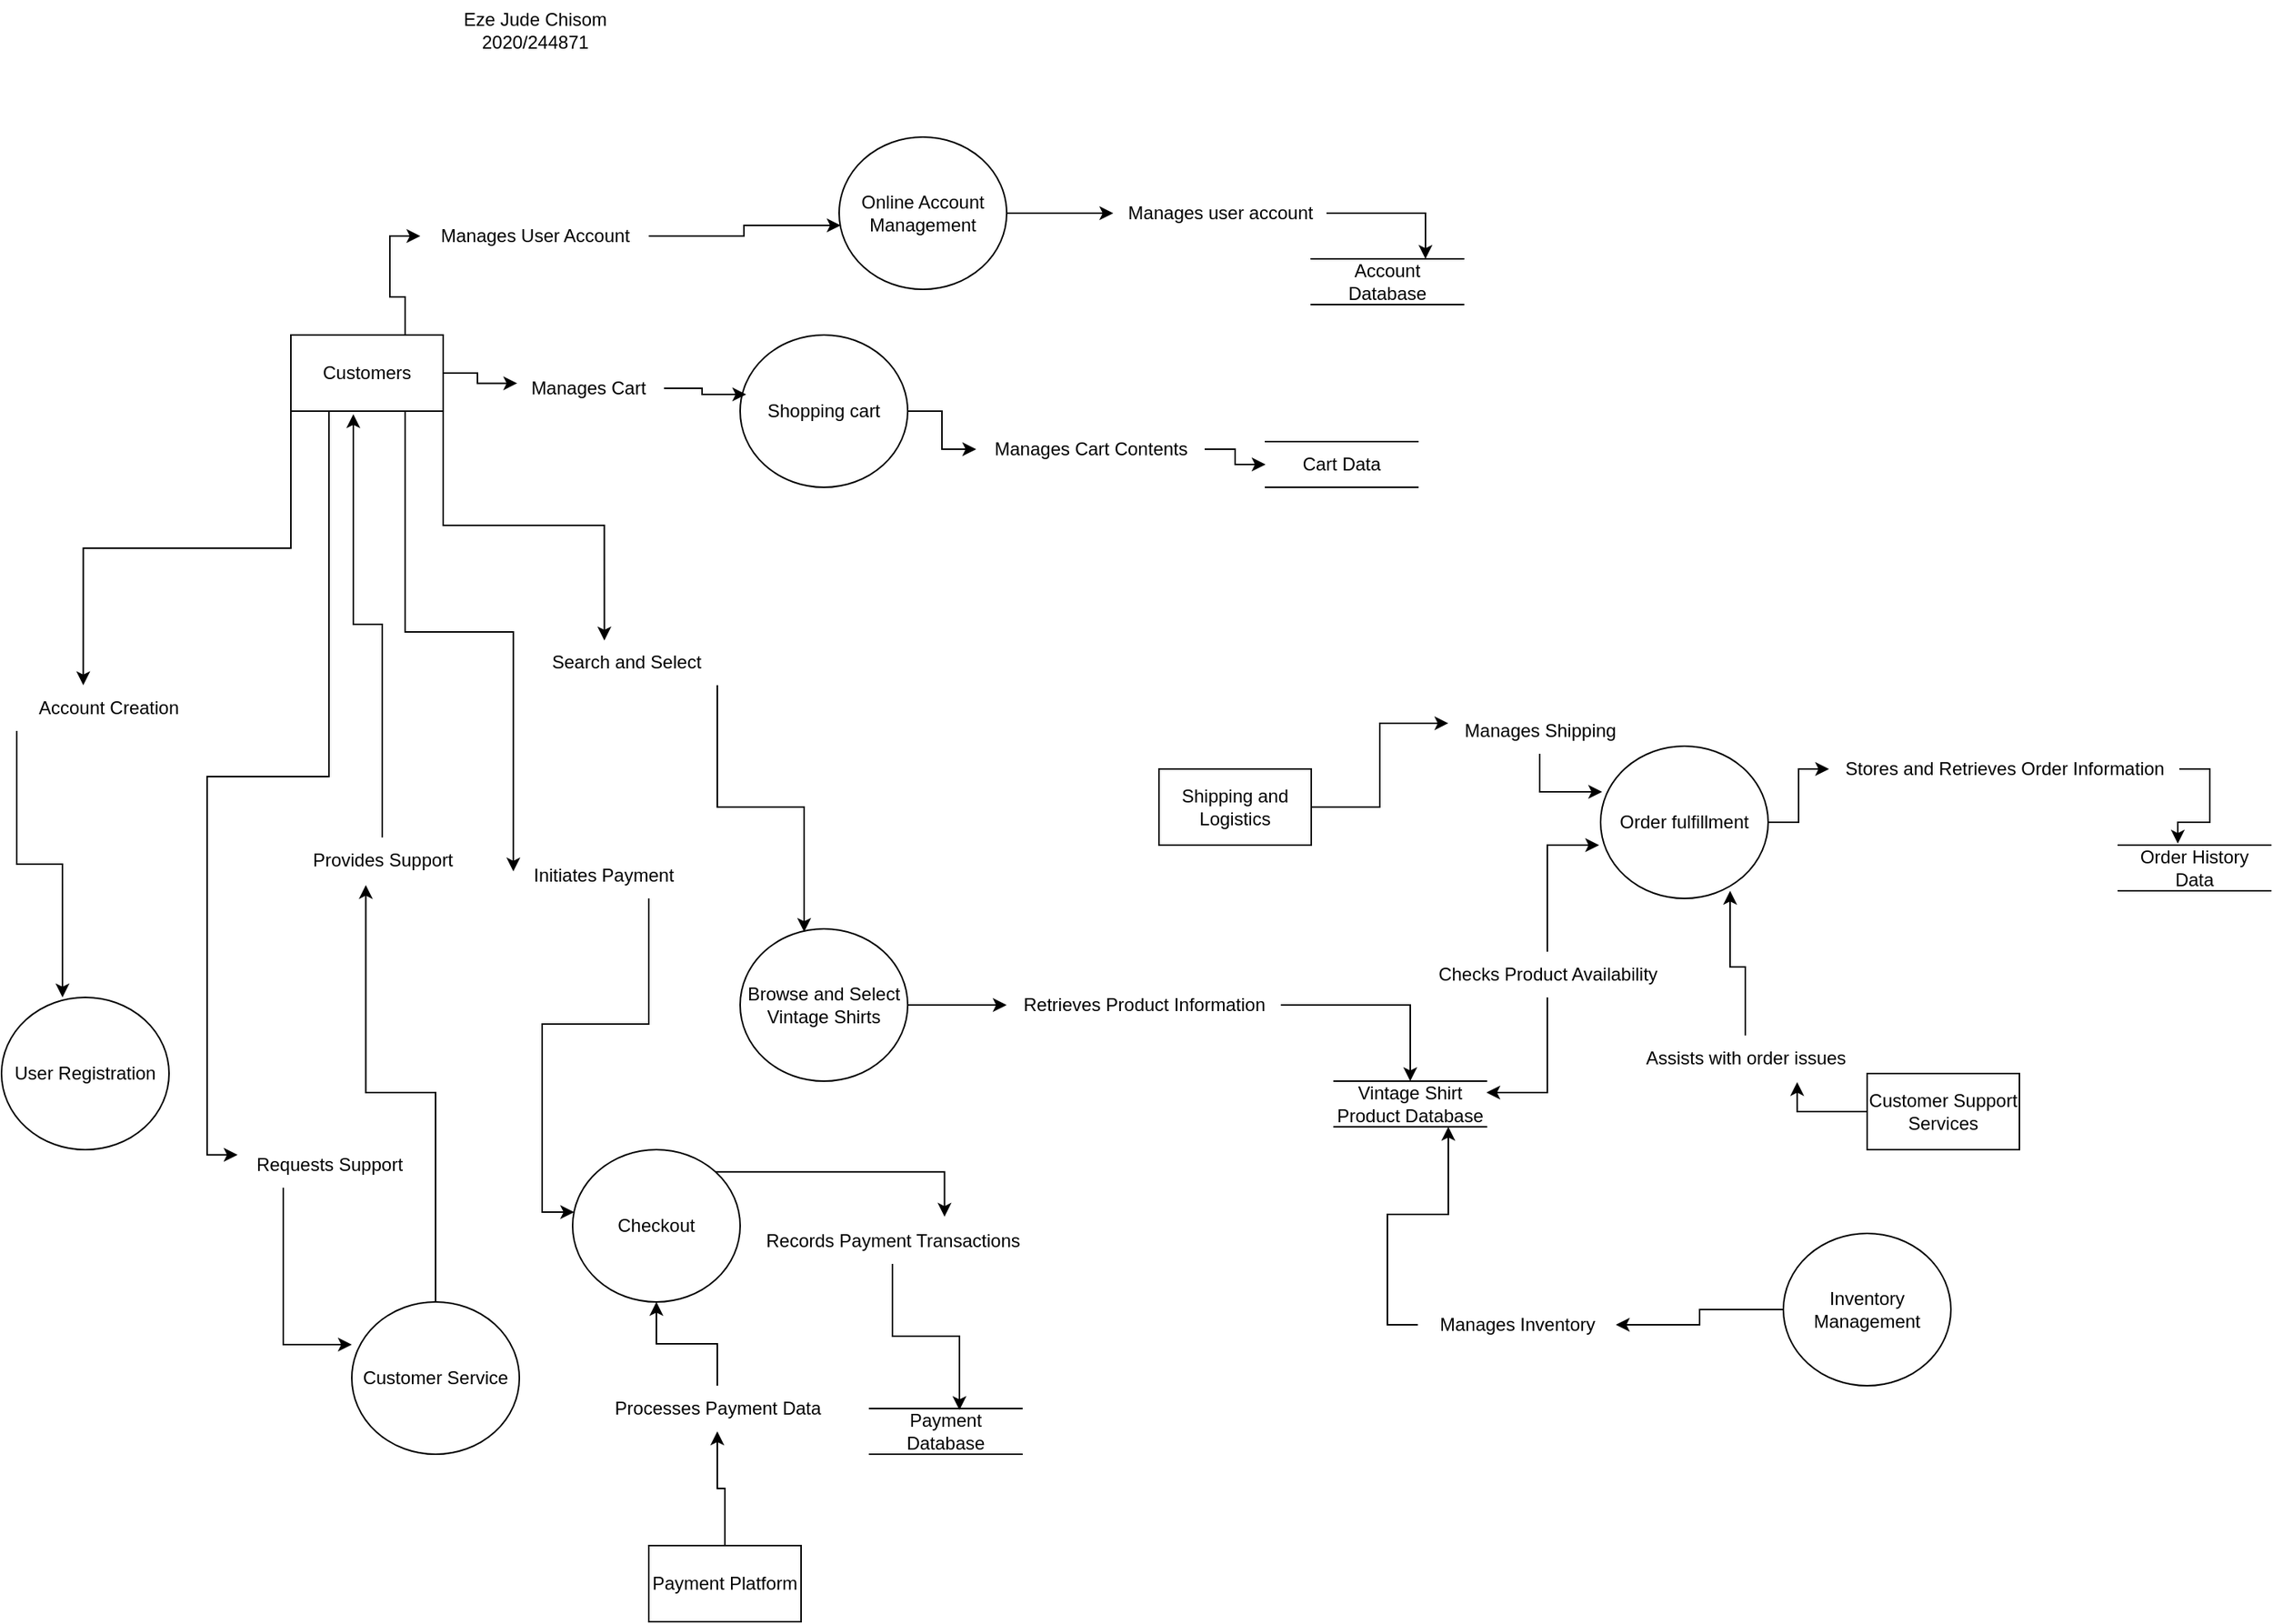<mxfile version="22.0.4" type="github">
  <diagram name="Page-1" id="DFopCFdIPEEqWfNpjsTn">
    <mxGraphModel dx="1942" dy="1562" grid="1" gridSize="10" guides="1" tooltips="1" connect="1" arrows="1" fold="1" page="1" pageScale="1" pageWidth="850" pageHeight="1100" math="0" shadow="0">
      <root>
        <mxCell id="0" />
        <mxCell id="1" parent="0" />
        <mxCell id="BYB5my-5IRVZ9kW4JfYy-2" value="Customers" style="html=1;dashed=0;whiteSpace=wrap;" vertex="1" parent="1">
          <mxGeometry x="30" y="-170" width="100" height="50" as="geometry" />
        </mxCell>
        <mxCell id="BYB5my-5IRVZ9kW4JfYy-3" value="Shipping and Logistics" style="html=1;dashed=0;whiteSpace=wrap;" vertex="1" parent="1">
          <mxGeometry x="600" y="115" width="100" height="50" as="geometry" />
        </mxCell>
        <mxCell id="BYB5my-5IRVZ9kW4JfYy-4" value="Customer Support Services" style="html=1;dashed=0;whiteSpace=wrap;" vertex="1" parent="1">
          <mxGeometry x="1065" y="315" width="100" height="50" as="geometry" />
        </mxCell>
        <mxCell id="BYB5my-5IRVZ9kW4JfYy-61" style="edgeStyle=orthogonalEdgeStyle;rounded=0;orthogonalLoop=1;jettySize=auto;html=1;exitX=0.5;exitY=0;exitDx=0;exitDy=0;entryX=0.5;entryY=1;entryDx=0;entryDy=0;" edge="1" parent="1" source="BYB5my-5IRVZ9kW4JfYy-60" target="BYB5my-5IRVZ9kW4JfYy-7">
          <mxGeometry relative="1" as="geometry" />
        </mxCell>
        <mxCell id="BYB5my-5IRVZ9kW4JfYy-5" value="Payment Platform" style="html=1;dashed=0;whiteSpace=wrap;" vertex="1" parent="1">
          <mxGeometry x="265" y="625" width="100" height="50" as="geometry" />
        </mxCell>
        <mxCell id="BYB5my-5IRVZ9kW4JfYy-7" value="Checkout" style="shape=ellipse;html=1;dashed=0;whiteSpace=wrap;perimeter=ellipsePerimeter;" vertex="1" parent="1">
          <mxGeometry x="215" y="365" width="110" height="100" as="geometry" />
        </mxCell>
        <mxCell id="BYB5my-5IRVZ9kW4JfYy-8" value="User Registration" style="shape=ellipse;html=1;dashed=0;whiteSpace=wrap;perimeter=ellipsePerimeter;" vertex="1" parent="1">
          <mxGeometry x="-160" y="265" width="110" height="100" as="geometry" />
        </mxCell>
        <mxCell id="BYB5my-5IRVZ9kW4JfYy-74" style="edgeStyle=orthogonalEdgeStyle;rounded=0;orthogonalLoop=1;jettySize=auto;html=1;exitX=1;exitY=0.5;exitDx=0;exitDy=0;" edge="1" parent="1" source="BYB5my-5IRVZ9kW4JfYy-75" target="BYB5my-5IRVZ9kW4JfYy-20">
          <mxGeometry relative="1" as="geometry" />
        </mxCell>
        <mxCell id="BYB5my-5IRVZ9kW4JfYy-9" value="Browse and Select Vintage Shirts" style="shape=ellipse;html=1;dashed=0;whiteSpace=wrap;perimeter=ellipsePerimeter;" vertex="1" parent="1">
          <mxGeometry x="325" y="220" width="110" height="100" as="geometry" />
        </mxCell>
        <mxCell id="BYB5my-5IRVZ9kW4JfYy-99" style="edgeStyle=orthogonalEdgeStyle;rounded=0;orthogonalLoop=1;jettySize=auto;html=1;exitX=1;exitY=0.5;exitDx=0;exitDy=0;entryX=0.75;entryY=0;entryDx=0;entryDy=0;" edge="1" parent="1" source="BYB5my-5IRVZ9kW4JfYy-100" target="BYB5my-5IRVZ9kW4JfYy-16">
          <mxGeometry relative="1" as="geometry" />
        </mxCell>
        <mxCell id="BYB5my-5IRVZ9kW4JfYy-103" style="edgeStyle=orthogonalEdgeStyle;rounded=0;orthogonalLoop=1;jettySize=auto;html=1;exitX=1;exitY=0.5;exitDx=0;exitDy=0;" edge="1" parent="1" source="BYB5my-5IRVZ9kW4JfYy-10" target="BYB5my-5IRVZ9kW4JfYy-100">
          <mxGeometry relative="1" as="geometry" />
        </mxCell>
        <mxCell id="BYB5my-5IRVZ9kW4JfYy-10" value="Online Account Management" style="shape=ellipse;html=1;dashed=0;whiteSpace=wrap;perimeter=ellipsePerimeter;" vertex="1" parent="1">
          <mxGeometry x="390" y="-300" width="110" height="100" as="geometry" />
        </mxCell>
        <mxCell id="BYB5my-5IRVZ9kW4JfYy-12" value="Customer Service" style="shape=ellipse;html=1;dashed=0;whiteSpace=wrap;perimeter=ellipsePerimeter;" vertex="1" parent="1">
          <mxGeometry x="70" y="465" width="110" height="100" as="geometry" />
        </mxCell>
        <mxCell id="BYB5my-5IRVZ9kW4JfYy-94" style="edgeStyle=orthogonalEdgeStyle;rounded=0;orthogonalLoop=1;jettySize=auto;html=1;exitX=1;exitY=0.5;exitDx=0;exitDy=0;" edge="1" parent="1" source="BYB5my-5IRVZ9kW4JfYy-14" target="BYB5my-5IRVZ9kW4JfYy-92">
          <mxGeometry relative="1" as="geometry" />
        </mxCell>
        <mxCell id="BYB5my-5IRVZ9kW4JfYy-14" value="Order fulfillment" style="shape=ellipse;html=1;dashed=0;whiteSpace=wrap;perimeter=ellipsePerimeter;" vertex="1" parent="1">
          <mxGeometry x="890" y="100" width="110" height="100" as="geometry" />
        </mxCell>
        <mxCell id="BYB5my-5IRVZ9kW4JfYy-16" value="Account Database" style="html=1;dashed=0;whiteSpace=wrap;shape=partialRectangle;right=0;left=0;" vertex="1" parent="1">
          <mxGeometry x="700" y="-220" width="100" height="30" as="geometry" />
        </mxCell>
        <mxCell id="BYB5my-5IRVZ9kW4JfYy-17" value="Payment Database" style="html=1;dashed=0;whiteSpace=wrap;shape=partialRectangle;right=0;left=0;" vertex="1" parent="1">
          <mxGeometry x="410" y="535" width="100" height="30" as="geometry" />
        </mxCell>
        <mxCell id="BYB5my-5IRVZ9kW4JfYy-18" value="Order History Data" style="html=1;dashed=0;whiteSpace=wrap;shape=partialRectangle;right=0;left=0;" vertex="1" parent="1">
          <mxGeometry x="1230" y="165" width="100" height="30" as="geometry" />
        </mxCell>
        <mxCell id="BYB5my-5IRVZ9kW4JfYy-20" value="Vintage Shirt Product Database" style="html=1;dashed=0;whiteSpace=wrap;shape=partialRectangle;right=0;left=0;" vertex="1" parent="1">
          <mxGeometry x="715" y="320" width="100" height="30" as="geometry" />
        </mxCell>
        <mxCell id="BYB5my-5IRVZ9kW4JfYy-24" style="edgeStyle=orthogonalEdgeStyle;rounded=0;orthogonalLoop=1;jettySize=auto;html=1;exitX=0;exitY=1;exitDx=0;exitDy=0;entryX=0.364;entryY=0;entryDx=0;entryDy=0;entryPerimeter=0;" edge="1" parent="1" source="BYB5my-5IRVZ9kW4JfYy-42" target="BYB5my-5IRVZ9kW4JfYy-8">
          <mxGeometry relative="1" as="geometry" />
        </mxCell>
        <mxCell id="BYB5my-5IRVZ9kW4JfYy-25" style="edgeStyle=orthogonalEdgeStyle;rounded=0;orthogonalLoop=1;jettySize=auto;html=1;exitX=0.25;exitY=1;exitDx=0;exitDy=0;entryX=0;entryY=0.28;entryDx=0;entryDy=0;entryPerimeter=0;" edge="1" parent="1" source="BYB5my-5IRVZ9kW4JfYy-56" target="BYB5my-5IRVZ9kW4JfYy-12">
          <mxGeometry relative="1" as="geometry" />
        </mxCell>
        <mxCell id="BYB5my-5IRVZ9kW4JfYy-95" style="edgeStyle=orthogonalEdgeStyle;rounded=0;orthogonalLoop=1;jettySize=auto;html=1;exitX=0;exitY=0.5;exitDx=0;exitDy=0;entryX=0.75;entryY=1;entryDx=0;entryDy=0;" edge="1" parent="1" source="BYB5my-5IRVZ9kW4JfYy-96" target="BYB5my-5IRVZ9kW4JfYy-20">
          <mxGeometry relative="1" as="geometry" />
        </mxCell>
        <mxCell id="BYB5my-5IRVZ9kW4JfYy-98" style="edgeStyle=orthogonalEdgeStyle;rounded=0;orthogonalLoop=1;jettySize=auto;html=1;exitX=0;exitY=0.5;exitDx=0;exitDy=0;" edge="1" parent="1" source="BYB5my-5IRVZ9kW4JfYy-33" target="BYB5my-5IRVZ9kW4JfYy-96">
          <mxGeometry relative="1" as="geometry" />
        </mxCell>
        <mxCell id="BYB5my-5IRVZ9kW4JfYy-33" value="Inventory Management" style="shape=ellipse;html=1;dashed=0;whiteSpace=wrap;perimeter=ellipsePerimeter;" vertex="1" parent="1">
          <mxGeometry x="1010" y="420" width="110" height="100" as="geometry" />
        </mxCell>
        <mxCell id="BYB5my-5IRVZ9kW4JfYy-39" style="edgeStyle=orthogonalEdgeStyle;rounded=0;orthogonalLoop=1;jettySize=auto;html=1;exitX=1;exitY=1;exitDx=0;exitDy=0;entryX=0.382;entryY=0.02;entryDx=0;entryDy=0;entryPerimeter=0;" edge="1" parent="1" source="BYB5my-5IRVZ9kW4JfYy-44" target="BYB5my-5IRVZ9kW4JfYy-9">
          <mxGeometry relative="1" as="geometry" />
        </mxCell>
        <mxCell id="BYB5my-5IRVZ9kW4JfYy-40" style="edgeStyle=orthogonalEdgeStyle;rounded=0;orthogonalLoop=1;jettySize=auto;html=1;exitX=0.75;exitY=1;exitDx=0;exitDy=0;entryX=0.009;entryY=0.41;entryDx=0;entryDy=0;entryPerimeter=0;" edge="1" parent="1" source="BYB5my-5IRVZ9kW4JfYy-51" target="BYB5my-5IRVZ9kW4JfYy-7">
          <mxGeometry relative="1" as="geometry" />
        </mxCell>
        <mxCell id="BYB5my-5IRVZ9kW4JfYy-105" style="edgeStyle=orthogonalEdgeStyle;rounded=0;orthogonalLoop=1;jettySize=auto;html=1;exitX=1;exitY=0.5;exitDx=0;exitDy=0;" edge="1" parent="1" source="BYB5my-5IRVZ9kW4JfYy-106" target="BYB5my-5IRVZ9kW4JfYy-104">
          <mxGeometry relative="1" as="geometry" />
        </mxCell>
        <mxCell id="BYB5my-5IRVZ9kW4JfYy-41" value="Shopping cart" style="shape=ellipse;html=1;dashed=0;whiteSpace=wrap;perimeter=ellipsePerimeter;" vertex="1" parent="1">
          <mxGeometry x="325" y="-170" width="110" height="100" as="geometry" />
        </mxCell>
        <mxCell id="BYB5my-5IRVZ9kW4JfYy-43" value="" style="edgeStyle=orthogonalEdgeStyle;rounded=0;orthogonalLoop=1;jettySize=auto;html=1;exitX=0;exitY=1;exitDx=0;exitDy=0;entryX=0.364;entryY=0;entryDx=0;entryDy=0;entryPerimeter=0;" edge="1" parent="1" source="BYB5my-5IRVZ9kW4JfYy-2" target="BYB5my-5IRVZ9kW4JfYy-42">
          <mxGeometry relative="1" as="geometry">
            <mxPoint x="30" y="-120" as="sourcePoint" />
            <mxPoint x="-40" y="265" as="targetPoint" />
          </mxGeometry>
        </mxCell>
        <mxCell id="BYB5my-5IRVZ9kW4JfYy-42" value="Account Creation" style="text;html=1;align=center;verticalAlign=middle;resizable=0;points=[];autosize=1;strokeColor=none;fillColor=none;" vertex="1" parent="1">
          <mxGeometry x="-150" y="60" width="120" height="30" as="geometry" />
        </mxCell>
        <mxCell id="BYB5my-5IRVZ9kW4JfYy-45" value="" style="edgeStyle=orthogonalEdgeStyle;rounded=0;orthogonalLoop=1;jettySize=auto;html=1;exitX=1;exitY=1;exitDx=0;exitDy=0;entryX=0.382;entryY=0.02;entryDx=0;entryDy=0;entryPerimeter=0;" edge="1" parent="1" source="BYB5my-5IRVZ9kW4JfYy-2" target="BYB5my-5IRVZ9kW4JfYy-44">
          <mxGeometry relative="1" as="geometry">
            <mxPoint x="130" y="-120" as="sourcePoint" />
            <mxPoint x="212" y="232" as="targetPoint" />
          </mxGeometry>
        </mxCell>
        <mxCell id="BYB5my-5IRVZ9kW4JfYy-44" value="Search and Select" style="text;html=1;align=center;verticalAlign=middle;resizable=0;points=[];autosize=1;strokeColor=none;fillColor=none;" vertex="1" parent="1">
          <mxGeometry x="190" y="30" width="120" height="30" as="geometry" />
        </mxCell>
        <mxCell id="BYB5my-5IRVZ9kW4JfYy-48" style="edgeStyle=orthogonalEdgeStyle;rounded=0;orthogonalLoop=1;jettySize=auto;html=1;exitX=1;exitY=0.5;exitDx=0;exitDy=0;entryX=0.036;entryY=0.39;entryDx=0;entryDy=0;entryPerimeter=0;" edge="1" parent="1" source="BYB5my-5IRVZ9kW4JfYy-49" target="BYB5my-5IRVZ9kW4JfYy-41">
          <mxGeometry relative="1" as="geometry" />
        </mxCell>
        <mxCell id="BYB5my-5IRVZ9kW4JfYy-50" value="" style="edgeStyle=orthogonalEdgeStyle;rounded=0;orthogonalLoop=1;jettySize=auto;html=1;exitX=1;exitY=0.5;exitDx=0;exitDy=0;entryX=0.036;entryY=0.39;entryDx=0;entryDy=0;entryPerimeter=0;" edge="1" parent="1" source="BYB5my-5IRVZ9kW4JfYy-2" target="BYB5my-5IRVZ9kW4JfYy-49">
          <mxGeometry relative="1" as="geometry">
            <mxPoint x="130" y="-145" as="sourcePoint" />
            <mxPoint x="294" y="-131" as="targetPoint" />
          </mxGeometry>
        </mxCell>
        <mxCell id="BYB5my-5IRVZ9kW4JfYy-49" value="Manages Cart&lt;br&gt;" style="text;html=1;align=center;verticalAlign=middle;resizable=0;points=[];autosize=1;strokeColor=none;fillColor=none;" vertex="1" parent="1">
          <mxGeometry x="175" y="-150" width="100" height="30" as="geometry" />
        </mxCell>
        <mxCell id="BYB5my-5IRVZ9kW4JfYy-52" value="" style="edgeStyle=orthogonalEdgeStyle;rounded=0;orthogonalLoop=1;jettySize=auto;html=1;exitX=0.75;exitY=1;exitDx=0;exitDy=0;entryX=0.009;entryY=0.41;entryDx=0;entryDy=0;entryPerimeter=0;" edge="1" parent="1" source="BYB5my-5IRVZ9kW4JfYy-2" target="BYB5my-5IRVZ9kW4JfYy-51">
          <mxGeometry relative="1" as="geometry">
            <mxPoint x="105" y="-120" as="sourcePoint" />
            <mxPoint x="216" y="406" as="targetPoint" />
          </mxGeometry>
        </mxCell>
        <mxCell id="BYB5my-5IRVZ9kW4JfYy-51" value="Initiates Payment" style="text;html=1;align=center;verticalAlign=middle;resizable=0;points=[];autosize=1;strokeColor=none;fillColor=none;" vertex="1" parent="1">
          <mxGeometry x="175" y="170" width="120" height="30" as="geometry" />
        </mxCell>
        <mxCell id="BYB5my-5IRVZ9kW4JfYy-54" value="" style="edgeStyle=orthogonalEdgeStyle;rounded=0;orthogonalLoop=1;jettySize=auto;html=1;exitX=0.75;exitY=0;exitDx=0;exitDy=0;entryX=0;entryY=0.5;entryDx=0;entryDy=0;" edge="1" parent="1" source="BYB5my-5IRVZ9kW4JfYy-2" target="BYB5my-5IRVZ9kW4JfYy-53">
          <mxGeometry relative="1" as="geometry">
            <mxPoint x="105" y="-170" as="sourcePoint" />
            <mxPoint x="325" y="-250" as="targetPoint" />
          </mxGeometry>
        </mxCell>
        <mxCell id="BYB5my-5IRVZ9kW4JfYy-53" value="Manages User Account" style="text;html=1;align=center;verticalAlign=middle;resizable=0;points=[];autosize=1;strokeColor=none;fillColor=none;" vertex="1" parent="1">
          <mxGeometry x="115" y="-250" width="150" height="30" as="geometry" />
        </mxCell>
        <mxCell id="BYB5my-5IRVZ9kW4JfYy-55" style="edgeStyle=orthogonalEdgeStyle;rounded=0;orthogonalLoop=1;jettySize=auto;html=1;entryX=0.009;entryY=0.58;entryDx=0;entryDy=0;entryPerimeter=0;" edge="1" parent="1" source="BYB5my-5IRVZ9kW4JfYy-53" target="BYB5my-5IRVZ9kW4JfYy-10">
          <mxGeometry relative="1" as="geometry" />
        </mxCell>
        <mxCell id="BYB5my-5IRVZ9kW4JfYy-57" value="" style="edgeStyle=orthogonalEdgeStyle;rounded=0;orthogonalLoop=1;jettySize=auto;html=1;exitX=0.25;exitY=1;exitDx=0;exitDy=0;entryX=0;entryY=0.28;entryDx=0;entryDy=0;entryPerimeter=0;" edge="1" parent="1" source="BYB5my-5IRVZ9kW4JfYy-2" target="BYB5my-5IRVZ9kW4JfYy-56">
          <mxGeometry relative="1" as="geometry">
            <mxPoint x="55" y="-120" as="sourcePoint" />
            <mxPoint x="100" y="448" as="targetPoint" />
          </mxGeometry>
        </mxCell>
        <mxCell id="BYB5my-5IRVZ9kW4JfYy-56" value="Requests Support" style="text;html=1;align=center;verticalAlign=middle;resizable=0;points=[];autosize=1;strokeColor=none;fillColor=none;" vertex="1" parent="1">
          <mxGeometry x="-5" y="360" width="120" height="30" as="geometry" />
        </mxCell>
        <mxCell id="BYB5my-5IRVZ9kW4JfYy-62" value="" style="edgeStyle=orthogonalEdgeStyle;rounded=0;orthogonalLoop=1;jettySize=auto;html=1;exitX=0.5;exitY=0;exitDx=0;exitDy=0;entryX=0.5;entryY=1;entryDx=0;entryDy=0;" edge="1" parent="1" source="BYB5my-5IRVZ9kW4JfYy-5" target="BYB5my-5IRVZ9kW4JfYy-60">
          <mxGeometry relative="1" as="geometry">
            <mxPoint x="315" y="625" as="sourcePoint" />
            <mxPoint x="270" y="465" as="targetPoint" />
          </mxGeometry>
        </mxCell>
        <mxCell id="BYB5my-5IRVZ9kW4JfYy-60" value="Processes Payment Data" style="text;html=1;align=center;verticalAlign=middle;resizable=0;points=[];autosize=1;strokeColor=none;fillColor=none;" vertex="1" parent="1">
          <mxGeometry x="230" y="520" width="160" height="30" as="geometry" />
        </mxCell>
        <mxCell id="BYB5my-5IRVZ9kW4JfYy-64" style="edgeStyle=orthogonalEdgeStyle;rounded=0;orthogonalLoop=1;jettySize=auto;html=1;exitX=0.5;exitY=0;exitDx=0;exitDy=0;entryX=0.41;entryY=1.04;entryDx=0;entryDy=0;entryPerimeter=0;" edge="1" parent="1" source="BYB5my-5IRVZ9kW4JfYy-65" target="BYB5my-5IRVZ9kW4JfYy-2">
          <mxGeometry relative="1" as="geometry" />
        </mxCell>
        <mxCell id="BYB5my-5IRVZ9kW4JfYy-66" value="" style="edgeStyle=orthogonalEdgeStyle;rounded=0;orthogonalLoop=1;jettySize=auto;html=1;exitX=0.5;exitY=0;exitDx=0;exitDy=0;entryX=0.41;entryY=1.04;entryDx=0;entryDy=0;entryPerimeter=0;" edge="1" parent="1" source="BYB5my-5IRVZ9kW4JfYy-12" target="BYB5my-5IRVZ9kW4JfYy-65">
          <mxGeometry relative="1" as="geometry">
            <mxPoint x="125" y="465" as="sourcePoint" />
            <mxPoint x="71" y="-118" as="targetPoint" />
          </mxGeometry>
        </mxCell>
        <mxCell id="BYB5my-5IRVZ9kW4JfYy-65" value="Provides Support" style="text;html=1;align=center;verticalAlign=middle;resizable=0;points=[];autosize=1;strokeColor=none;fillColor=none;" vertex="1" parent="1">
          <mxGeometry x="30" y="160" width="120" height="30" as="geometry" />
        </mxCell>
        <mxCell id="BYB5my-5IRVZ9kW4JfYy-68" value="Manages Shipping" style="text;html=1;align=center;verticalAlign=middle;resizable=0;points=[];autosize=1;strokeColor=none;fillColor=none;" vertex="1" parent="1">
          <mxGeometry x="790" y="75" width="120" height="30" as="geometry" />
        </mxCell>
        <mxCell id="BYB5my-5IRVZ9kW4JfYy-72" value="" style="edgeStyle=orthogonalEdgeStyle;rounded=0;orthogonalLoop=1;jettySize=auto;html=1;exitX=0;exitY=0.5;exitDx=0;exitDy=0;entryX=0.727;entryY=1.02;entryDx=0;entryDy=0;entryPerimeter=0;" edge="1" parent="1" source="BYB5my-5IRVZ9kW4JfYy-4" target="BYB5my-5IRVZ9kW4JfYy-71">
          <mxGeometry relative="1" as="geometry">
            <mxPoint x="1065" y="280" as="sourcePoint" />
            <mxPoint x="960" y="237" as="targetPoint" />
          </mxGeometry>
        </mxCell>
        <mxCell id="BYB5my-5IRVZ9kW4JfYy-71" value="Assists with order issues" style="text;html=1;align=center;verticalAlign=middle;resizable=0;points=[];autosize=1;strokeColor=none;fillColor=none;" vertex="1" parent="1">
          <mxGeometry x="910" y="290" width="150" height="30" as="geometry" />
        </mxCell>
        <mxCell id="BYB5my-5IRVZ9kW4JfYy-76" value="" style="edgeStyle=orthogonalEdgeStyle;rounded=0;orthogonalLoop=1;jettySize=auto;html=1;exitX=1;exitY=0.5;exitDx=0;exitDy=0;" edge="1" parent="1" source="BYB5my-5IRVZ9kW4JfYy-9" target="BYB5my-5IRVZ9kW4JfYy-75">
          <mxGeometry relative="1" as="geometry">
            <mxPoint x="435" y="270" as="sourcePoint" />
            <mxPoint x="560" y="270" as="targetPoint" />
          </mxGeometry>
        </mxCell>
        <mxCell id="BYB5my-5IRVZ9kW4JfYy-75" value="Retrieves Product Information" style="text;html=1;align=center;verticalAlign=middle;resizable=0;points=[];autosize=1;strokeColor=none;fillColor=none;" vertex="1" parent="1">
          <mxGeometry x="500" y="255" width="180" height="30" as="geometry" />
        </mxCell>
        <mxCell id="BYB5my-5IRVZ9kW4JfYy-80" value="" style="edgeStyle=orthogonalEdgeStyle;rounded=0;orthogonalLoop=1;jettySize=auto;html=1;exitX=1;exitY=0;exitDx=0;exitDy=0;entryX=0.68;entryY=-0.033;entryDx=0;entryDy=0;entryPerimeter=0;" edge="1" parent="1" source="BYB5my-5IRVZ9kW4JfYy-7" target="BYB5my-5IRVZ9kW4JfYy-79">
          <mxGeometry relative="1" as="geometry">
            <mxPoint x="309" y="380" as="sourcePoint" />
            <mxPoint x="463" y="439" as="targetPoint" />
          </mxGeometry>
        </mxCell>
        <mxCell id="BYB5my-5IRVZ9kW4JfYy-79" value="Records Payment Transactions" style="text;html=1;align=center;verticalAlign=middle;resizable=0;points=[];autosize=1;strokeColor=none;fillColor=none;" vertex="1" parent="1">
          <mxGeometry x="330" y="410" width="190" height="30" as="geometry" />
        </mxCell>
        <mxCell id="BYB5my-5IRVZ9kW4JfYy-81" style="edgeStyle=orthogonalEdgeStyle;rounded=0;orthogonalLoop=1;jettySize=auto;html=1;entryX=0.59;entryY=0.033;entryDx=0;entryDy=0;entryPerimeter=0;" edge="1" parent="1" source="BYB5my-5IRVZ9kW4JfYy-79" target="BYB5my-5IRVZ9kW4JfYy-17">
          <mxGeometry relative="1" as="geometry" />
        </mxCell>
        <mxCell id="BYB5my-5IRVZ9kW4JfYy-82" style="edgeStyle=orthogonalEdgeStyle;rounded=0;orthogonalLoop=1;jettySize=auto;html=1;entryX=0.009;entryY=0.3;entryDx=0;entryDy=0;entryPerimeter=0;" edge="1" parent="1" source="BYB5my-5IRVZ9kW4JfYy-68" target="BYB5my-5IRVZ9kW4JfYy-14">
          <mxGeometry relative="1" as="geometry" />
        </mxCell>
        <mxCell id="BYB5my-5IRVZ9kW4JfYy-84" style="edgeStyle=orthogonalEdgeStyle;rounded=0;orthogonalLoop=1;jettySize=auto;html=1;exitX=1;exitY=0.5;exitDx=0;exitDy=0;entryX=0;entryY=0.333;entryDx=0;entryDy=0;entryPerimeter=0;" edge="1" parent="1" source="BYB5my-5IRVZ9kW4JfYy-3" target="BYB5my-5IRVZ9kW4JfYy-68">
          <mxGeometry relative="1" as="geometry" />
        </mxCell>
        <mxCell id="BYB5my-5IRVZ9kW4JfYy-85" style="edgeStyle=orthogonalEdgeStyle;rounded=0;orthogonalLoop=1;jettySize=auto;html=1;entryX=0.773;entryY=0.95;entryDx=0;entryDy=0;entryPerimeter=0;" edge="1" parent="1" source="BYB5my-5IRVZ9kW4JfYy-71" target="BYB5my-5IRVZ9kW4JfYy-14">
          <mxGeometry relative="1" as="geometry" />
        </mxCell>
        <mxCell id="BYB5my-5IRVZ9kW4JfYy-90" style="edgeStyle=orthogonalEdgeStyle;rounded=0;orthogonalLoop=1;jettySize=auto;html=1;entryX=1;entryY=0.25;entryDx=0;entryDy=0;" edge="1" parent="1" source="BYB5my-5IRVZ9kW4JfYy-87" target="BYB5my-5IRVZ9kW4JfYy-20">
          <mxGeometry relative="1" as="geometry" />
        </mxCell>
        <mxCell id="BYB5my-5IRVZ9kW4JfYy-87" value="Checks Product Availability" style="text;html=1;align=center;verticalAlign=middle;resizable=0;points=[];autosize=1;strokeColor=none;fillColor=none;" vertex="1" parent="1">
          <mxGeometry x="770" y="235" width="170" height="30" as="geometry" />
        </mxCell>
        <mxCell id="BYB5my-5IRVZ9kW4JfYy-89" style="edgeStyle=orthogonalEdgeStyle;rounded=0;orthogonalLoop=1;jettySize=auto;html=1;entryX=-0.009;entryY=0.65;entryDx=0;entryDy=0;entryPerimeter=0;" edge="1" parent="1" source="BYB5my-5IRVZ9kW4JfYy-87" target="BYB5my-5IRVZ9kW4JfYy-14">
          <mxGeometry relative="1" as="geometry" />
        </mxCell>
        <mxCell id="BYB5my-5IRVZ9kW4JfYy-91" style="edgeStyle=orthogonalEdgeStyle;rounded=0;orthogonalLoop=1;jettySize=auto;html=1;exitX=1;exitY=0.5;exitDx=0;exitDy=0;entryX=0.39;entryY=-0.033;entryDx=0;entryDy=0;entryPerimeter=0;" edge="1" parent="1" source="BYB5my-5IRVZ9kW4JfYy-92" target="BYB5my-5IRVZ9kW4JfYy-18">
          <mxGeometry relative="1" as="geometry" />
        </mxCell>
        <mxCell id="BYB5my-5IRVZ9kW4JfYy-92" value="Stores and Retrieves Order Information" style="text;html=1;align=center;verticalAlign=middle;resizable=0;points=[];autosize=1;strokeColor=none;fillColor=none;" vertex="1" parent="1">
          <mxGeometry x="1040" y="100" width="230" height="30" as="geometry" />
        </mxCell>
        <mxCell id="BYB5my-5IRVZ9kW4JfYy-96" value="Manages Inventory" style="text;html=1;align=center;verticalAlign=middle;resizable=0;points=[];autosize=1;strokeColor=none;fillColor=none;" vertex="1" parent="1">
          <mxGeometry x="770" y="465" width="130" height="30" as="geometry" />
        </mxCell>
        <mxCell id="BYB5my-5IRVZ9kW4JfYy-100" value="Manages user account" style="text;html=1;align=center;verticalAlign=middle;resizable=0;points=[];autosize=1;strokeColor=none;fillColor=none;" vertex="1" parent="1">
          <mxGeometry x="570" y="-265" width="140" height="30" as="geometry" />
        </mxCell>
        <mxCell id="BYB5my-5IRVZ9kW4JfYy-104" value="Cart Data" style="html=1;dashed=0;whiteSpace=wrap;shape=partialRectangle;right=0;left=0;" vertex="1" parent="1">
          <mxGeometry x="670" y="-100" width="100" height="30" as="geometry" />
        </mxCell>
        <mxCell id="BYB5my-5IRVZ9kW4JfYy-107" value="" style="edgeStyle=orthogonalEdgeStyle;rounded=0;orthogonalLoop=1;jettySize=auto;html=1;exitX=1;exitY=0.5;exitDx=0;exitDy=0;" edge="1" parent="1" source="BYB5my-5IRVZ9kW4JfYy-41" target="BYB5my-5IRVZ9kW4JfYy-106">
          <mxGeometry relative="1" as="geometry">
            <mxPoint x="435" y="-120" as="sourcePoint" />
            <mxPoint x="550" y="-95" as="targetPoint" />
          </mxGeometry>
        </mxCell>
        <mxCell id="BYB5my-5IRVZ9kW4JfYy-106" value="Manages Cart Contents" style="text;html=1;align=center;verticalAlign=middle;resizable=0;points=[];autosize=1;strokeColor=none;fillColor=none;" vertex="1" parent="1">
          <mxGeometry x="480" y="-110" width="150" height="30" as="geometry" />
        </mxCell>
        <mxCell id="BYB5my-5IRVZ9kW4JfYy-110" value="Eze Jude Chisom&lt;br&gt;2020/244871" style="text;html=1;align=center;verticalAlign=middle;resizable=0;points=[];autosize=1;strokeColor=none;fillColor=none;" vertex="1" parent="1">
          <mxGeometry x="130" y="-390" width="120" height="40" as="geometry" />
        </mxCell>
      </root>
    </mxGraphModel>
  </diagram>
</mxfile>
